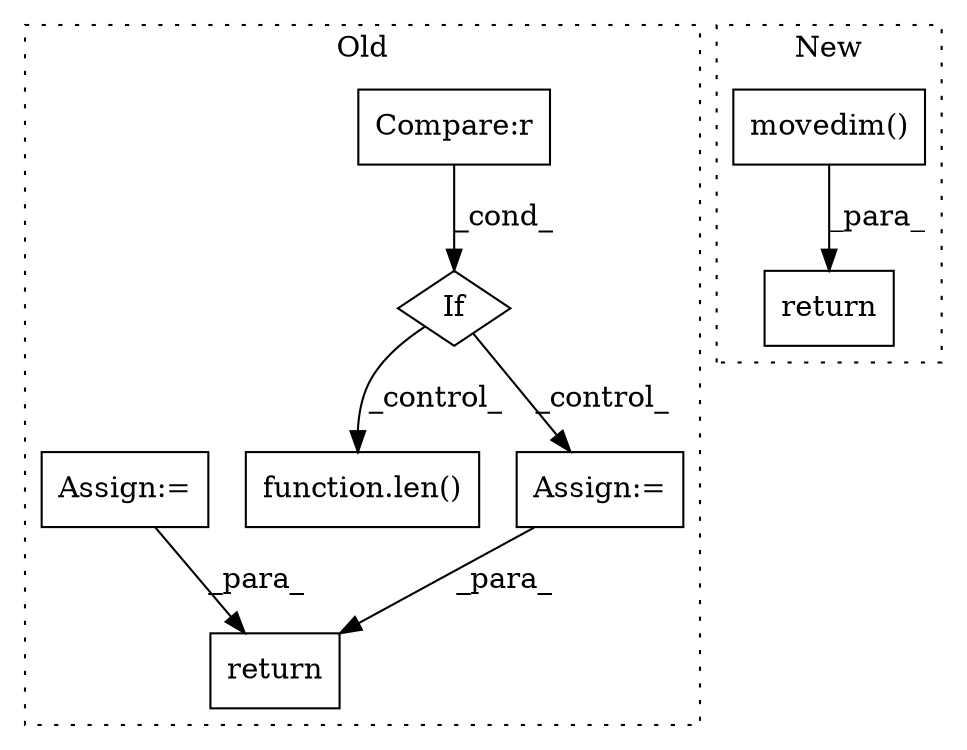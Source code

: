 digraph G {
subgraph cluster0 {
1 [label="function.len()" a="75" s="485,496" l="4,1" shape="box"];
3 [label="If" a="96" s="415" l="0" shape="diamond"];
4 [label="Compare:r" a="40" s="415" l="17" shape="box"];
5 [label="Assign:=" a="68" s="443" l="3" shape="box"];
7 [label="return" a="93" s="628" l="7" shape="box"];
8 [label="Assign:=" a="68" s="376" l="3" shape="box"];
label = "Old";
style="dotted";
}
subgraph cluster1 {
2 [label="movedim()" a="75" s="3664,3685" l="13,1" shape="box"];
6 [label="return" a="93" s="3657" l="7" shape="box"];
label = "New";
style="dotted";
}
2 -> 6 [label="_para_"];
3 -> 1 [label="_control_"];
3 -> 5 [label="_control_"];
4 -> 3 [label="_cond_"];
5 -> 7 [label="_para_"];
8 -> 7 [label="_para_"];
}